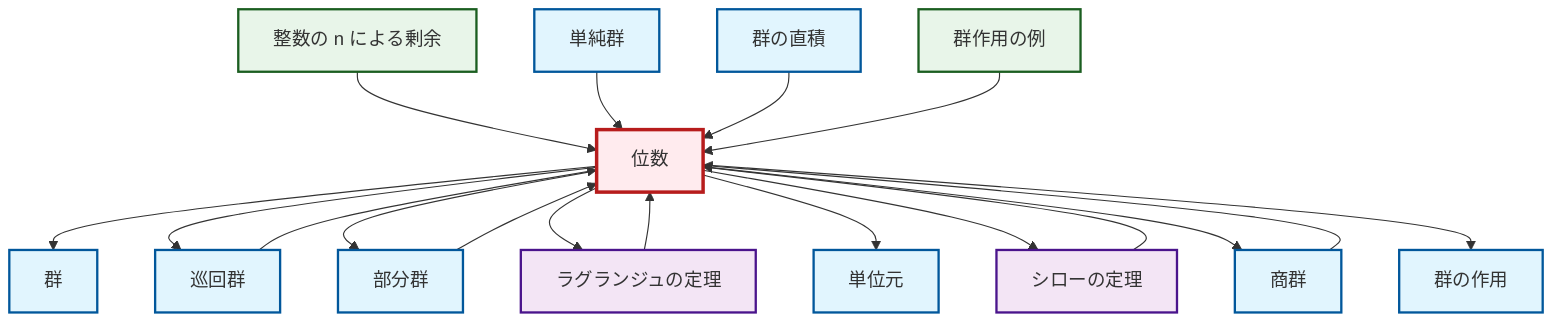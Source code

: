 graph TD
    classDef definition fill:#e1f5fe,stroke:#01579b,stroke-width:2px
    classDef theorem fill:#f3e5f5,stroke:#4a148c,stroke-width:2px
    classDef axiom fill:#fff3e0,stroke:#e65100,stroke-width:2px
    classDef example fill:#e8f5e9,stroke:#1b5e20,stroke-width:2px
    classDef current fill:#ffebee,stroke:#b71c1c,stroke-width:3px
    def-group["群"]:::definition
    def-group-action["群の作用"]:::definition
    def-simple-group["単純群"]:::definition
    def-cyclic-group["巡回群"]:::definition
    def-subgroup["部分群"]:::definition
    def-direct-product["群の直積"]:::definition
    ex-quotient-integers-mod-n["整数の n による剰余"]:::example
    def-order["位数"]:::definition
    thm-sylow["シローの定理"]:::theorem
    ex-group-action-examples["群作用の例"]:::example
    thm-lagrange["ラグランジュの定理"]:::theorem
    def-identity-element["単位元"]:::definition
    def-quotient-group["商群"]:::definition
    ex-quotient-integers-mod-n --> def-order
    def-simple-group --> def-order
    thm-lagrange --> def-order
    def-order --> def-group
    def-order --> def-cyclic-group
    thm-sylow --> def-order
    def-cyclic-group --> def-order
    def-subgroup --> def-order
    def-order --> def-subgroup
    def-direct-product --> def-order
    def-quotient-group --> def-order
    def-order --> thm-lagrange
    def-order --> def-identity-element
    def-order --> thm-sylow
    def-order --> def-quotient-group
    def-order --> def-group-action
    ex-group-action-examples --> def-order
    class def-order current